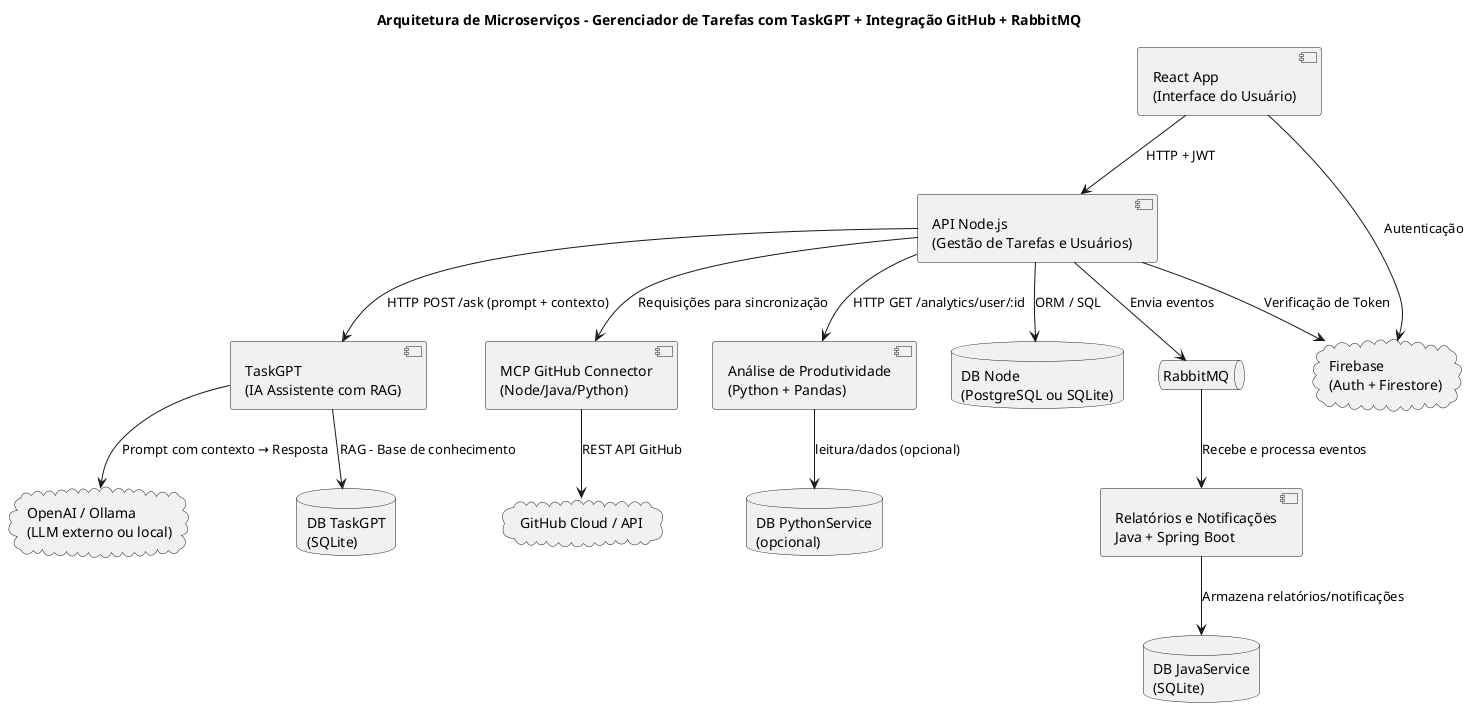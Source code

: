 @startuml
title Arquitetura de Microserviços - Gerenciador de Tarefas com TaskGPT + Integração GitHub + RabbitMQ

'=== Frontend ===
component "React App\n(Interface do Usuário)" as Frontend

'=== Backend Principal ===
component "API Node.js\n(Gestão de Tarefas e Usuários)" as NodeAPI

'=== Microserviços ===
component "Análise de Produtividade\n(Python + Pandas)" as PythonService
component "Relatórios e Notificações\nJava + Spring Boot" as JavaService

'=== IA - TaskGPT ===
component "TaskGPT\n(IA Assistente com RAG)" as TaskGPT
cloud "OpenAI / Ollama\n(LLM externo ou local)" as LLM

'=== Conector para GitHub ===
component "MCP GitHub Connector\n(Node/Java/Python)" as GithubMCP
cloud "GitHub Cloud / API" as GithubAPI

'=== Firebase ===
cloud "Firebase\n(Auth + Firestore)" as Firebase

'=== Bancos de Dados ===
database "DB Node\n(PostgreSQL ou SQLite)" as DBNode
database "DB TaskGPT\n(SQLite)" as DBTaskGPT
database "DB JavaService\n(SQLite)" as DBJava
database "DB PythonService\n(opcional)" as DBPython

'=== Mensageria ===
queue "RabbitMQ" as MQ

'=== Relações ===
Frontend --> Firebase : Autenticação
Frontend --> NodeAPI : HTTP + JWT
NodeAPI --> Firebase : Verificação de Token
NodeAPI --> DBNode : ORM / SQL

NodeAPI --> PythonService : HTTP GET /analytics/user/:id
PythonService --> DBPython : leitura/dados (opcional)

NodeAPI --> MQ : Envia eventos
MQ --> JavaService : Recebe e processa eventos
JavaService --> DBJava : Armazena relatórios/notificações

NodeAPI --> TaskGPT : HTTP POST /ask (prompt + contexto)
TaskGPT --> DBTaskGPT : RAG - Base de conhecimento
TaskGPT --> LLM : Prompt com contexto → Resposta

NodeAPI --> GithubMCP : Requisições para sincronização
GithubMCP --> GithubAPI : REST API GitHub

@enduml
